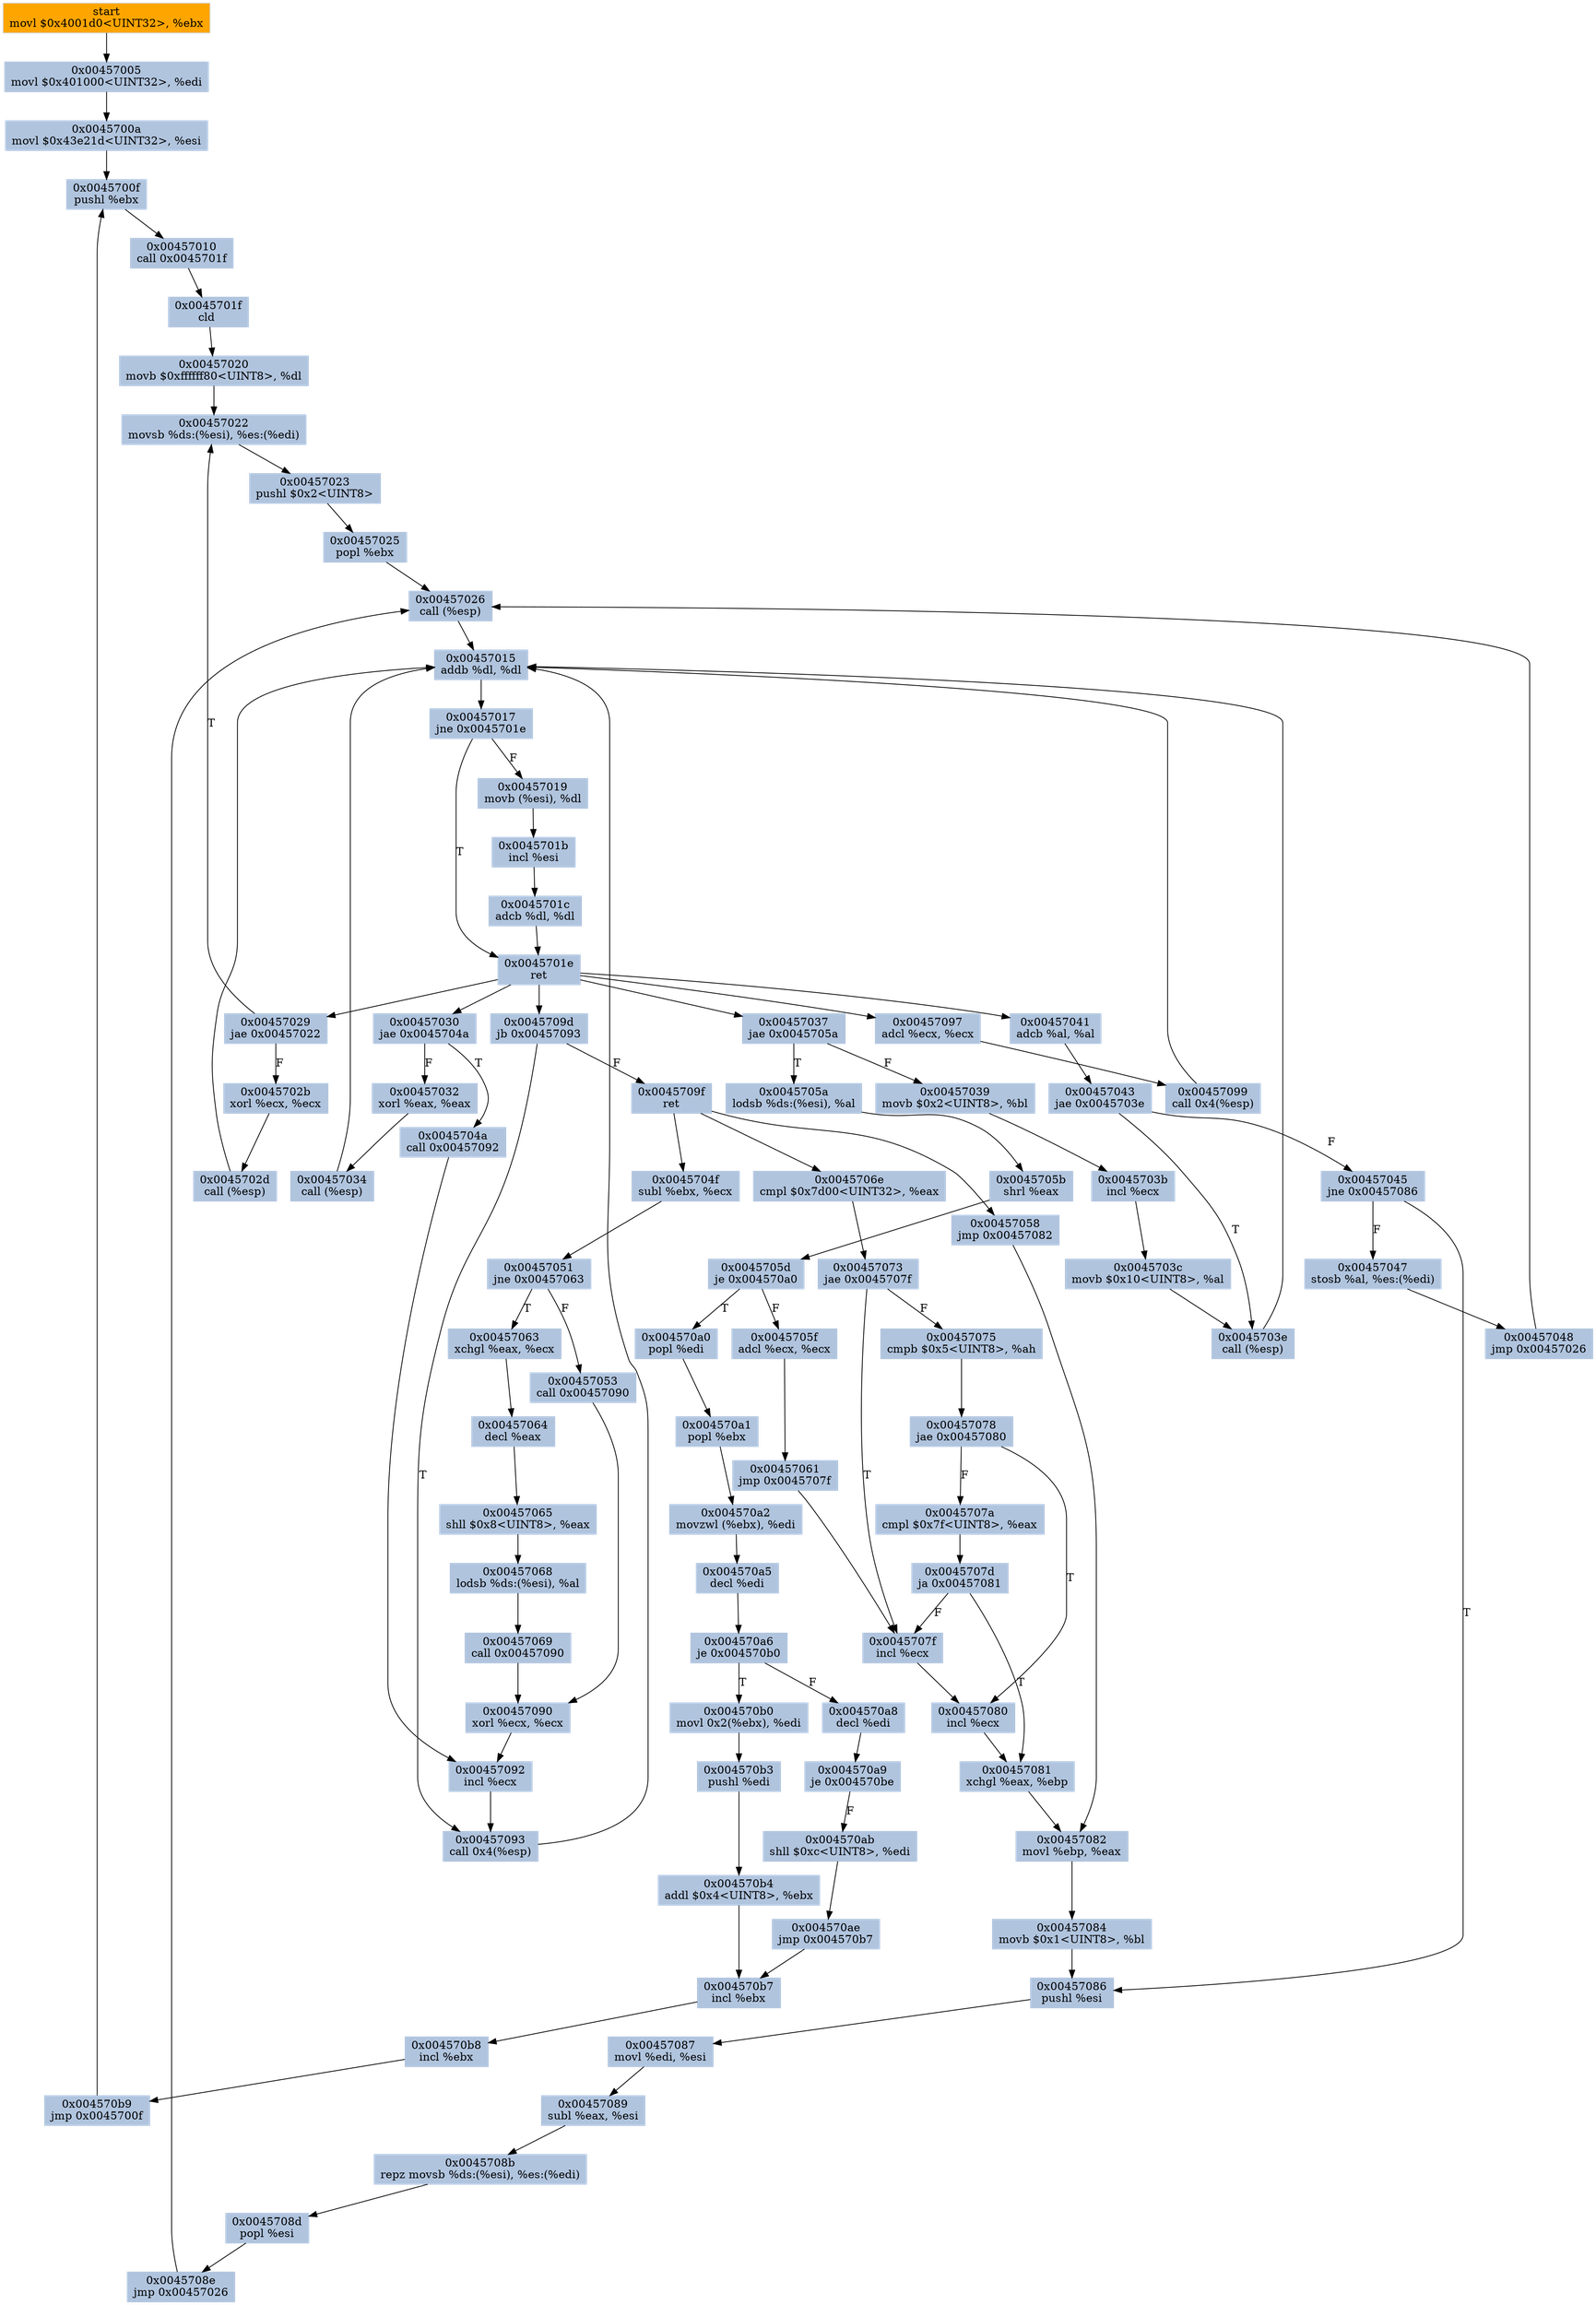 digraph G {
node[shape=rectangle,style=filled,fillcolor=lightsteelblue,color=lightsteelblue]
bgcolor="transparent"
a0x00457000movl_0x4001d0UINT32_ebx[label="start\nmovl $0x4001d0<UINT32>, %ebx",fillcolor="orange",color="lightgrey"];
a0x00457005movl_0x401000UINT32_edi[label="0x00457005\nmovl $0x401000<UINT32>, %edi"];
a0x0045700amovl_0x43e21dUINT32_esi[label="0x0045700a\nmovl $0x43e21d<UINT32>, %esi"];
a0x0045700fpushl_ebx[label="0x0045700f\npushl %ebx"];
a0x00457010call_0x0045701f[label="0x00457010\ncall 0x0045701f"];
a0x0045701fcld_[label="0x0045701f\ncld "];
a0x00457020movb_0xffffff80UINT8_dl[label="0x00457020\nmovb $0xffffff80<UINT8>, %dl"];
a0x00457022movsb_ds_esi__es_edi_[label="0x00457022\nmovsb %ds:(%esi), %es:(%edi)"];
a0x00457023pushl_0x2UINT8[label="0x00457023\npushl $0x2<UINT8>"];
a0x00457025popl_ebx[label="0x00457025\npopl %ebx"];
a0x00457026call_esp_[label="0x00457026\ncall (%esp)"];
a0x00457015addb_dl_dl[label="0x00457015\naddb %dl, %dl"];
a0x00457017jne_0x0045701e[label="0x00457017\njne 0x0045701e"];
a0x00457019movb_esi__dl[label="0x00457019\nmovb (%esi), %dl"];
a0x0045701bincl_esi[label="0x0045701b\nincl %esi"];
a0x0045701cadcb_dl_dl[label="0x0045701c\nadcb %dl, %dl"];
a0x0045701eret[label="0x0045701e\nret"];
a0x00457029jae_0x00457022[label="0x00457029\njae 0x00457022"];
a0x0045702bxorl_ecx_ecx[label="0x0045702b\nxorl %ecx, %ecx"];
a0x0045702dcall_esp_[label="0x0045702d\ncall (%esp)"];
a0x00457030jae_0x0045704a[label="0x00457030\njae 0x0045704a"];
a0x00457032xorl_eax_eax[label="0x00457032\nxorl %eax, %eax"];
a0x00457034call_esp_[label="0x00457034\ncall (%esp)"];
a0x00457037jae_0x0045705a[label="0x00457037\njae 0x0045705a"];
a0x0045705alodsb_ds_esi__al[label="0x0045705a\nlodsb %ds:(%esi), %al"];
a0x0045705bshrl_eax[label="0x0045705b\nshrl %eax"];
a0x0045705dje_0x004570a0[label="0x0045705d\nje 0x004570a0"];
a0x0045705fadcl_ecx_ecx[label="0x0045705f\nadcl %ecx, %ecx"];
a0x00457061jmp_0x0045707f[label="0x00457061\njmp 0x0045707f"];
a0x0045707fincl_ecx[label="0x0045707f\nincl %ecx"];
a0x00457080incl_ecx[label="0x00457080\nincl %ecx"];
a0x00457081xchgl_eax_ebp[label="0x00457081\nxchgl %eax, %ebp"];
a0x00457082movl_ebp_eax[label="0x00457082\nmovl %ebp, %eax"];
a0x00457084movb_0x1UINT8_bl[label="0x00457084\nmovb $0x1<UINT8>, %bl"];
a0x00457086pushl_esi[label="0x00457086\npushl %esi"];
a0x00457087movl_edi_esi[label="0x00457087\nmovl %edi, %esi"];
a0x00457089subl_eax_esi[label="0x00457089\nsubl %eax, %esi"];
a0x0045708brepz_movsb_ds_esi__es_edi_[label="0x0045708b\nrepz movsb %ds:(%esi), %es:(%edi)"];
a0x0045708dpopl_esi[label="0x0045708d\npopl %esi"];
a0x0045708ejmp_0x00457026[label="0x0045708e\njmp 0x00457026"];
a0x00457039movb_0x2UINT8_bl[label="0x00457039\nmovb $0x2<UINT8>, %bl"];
a0x0045703bincl_ecx[label="0x0045703b\nincl %ecx"];
a0x0045703cmovb_0x10UINT8_al[label="0x0045703c\nmovb $0x10<UINT8>, %al"];
a0x0045703ecall_esp_[label="0x0045703e\ncall (%esp)"];
a0x00457041adcb_al_al[label="0x00457041\nadcb %al, %al"];
a0x00457043jae_0x0045703e[label="0x00457043\njae 0x0045703e"];
a0x00457045jne_0x00457086[label="0x00457045\njne 0x00457086"];
a0x0045704acall_0x00457092[label="0x0045704a\ncall 0x00457092"];
a0x00457092incl_ecx[label="0x00457092\nincl %ecx"];
a0x00457093call_0x4esp_[label="0x00457093\ncall 0x4(%esp)"];
a0x00457097adcl_ecx_ecx[label="0x00457097\nadcl %ecx, %ecx"];
a0x00457099call_0x4esp_[label="0x00457099\ncall 0x4(%esp)"];
a0x0045709djb_0x00457093[label="0x0045709d\njb 0x00457093"];
a0x0045709fret[label="0x0045709f\nret"];
a0x0045704fsubl_ebx_ecx[label="0x0045704f\nsubl %ebx, %ecx"];
a0x00457051jne_0x00457063[label="0x00457051\njne 0x00457063"];
a0x00457053call_0x00457090[label="0x00457053\ncall 0x00457090"];
a0x00457090xorl_ecx_ecx[label="0x00457090\nxorl %ecx, %ecx"];
a0x00457058jmp_0x00457082[label="0x00457058\njmp 0x00457082"];
a0x00457063xchgl_eax_ecx[label="0x00457063\nxchgl %eax, %ecx"];
a0x00457064decl_eax[label="0x00457064\ndecl %eax"];
a0x00457065shll_0x8UINT8_eax[label="0x00457065\nshll $0x8<UINT8>, %eax"];
a0x00457068lodsb_ds_esi__al[label="0x00457068\nlodsb %ds:(%esi), %al"];
a0x00457069call_0x00457090[label="0x00457069\ncall 0x00457090"];
a0x0045706ecmpl_0x7d00UINT32_eax[label="0x0045706e\ncmpl $0x7d00<UINT32>, %eax"];
a0x00457073jae_0x0045707f[label="0x00457073\njae 0x0045707f"];
a0x00457075cmpb_0x5UINT8_ah[label="0x00457075\ncmpb $0x5<UINT8>, %ah"];
a0x00457078jae_0x00457080[label="0x00457078\njae 0x00457080"];
a0x0045707acmpl_0x7fUINT8_eax[label="0x0045707a\ncmpl $0x7f<UINT8>, %eax"];
a0x0045707dja_0x00457081[label="0x0045707d\nja 0x00457081"];
a0x00457047stosb_al_es_edi_[label="0x00457047\nstosb %al, %es:(%edi)"];
a0x00457048jmp_0x00457026[label="0x00457048\njmp 0x00457026"];
a0x004570a0popl_edi[label="0x004570a0\npopl %edi"];
a0x004570a1popl_ebx[label="0x004570a1\npopl %ebx"];
a0x004570a2movzwl_ebx__edi[label="0x004570a2\nmovzwl (%ebx), %edi"];
a0x004570a5decl_edi[label="0x004570a5\ndecl %edi"];
a0x004570a6je_0x004570b0[label="0x004570a6\nje 0x004570b0"];
a0x004570a8decl_edi[label="0x004570a8\ndecl %edi"];
a0x004570a9je_0x004570be[label="0x004570a9\nje 0x004570be"];
a0x004570abshll_0xcUINT8_edi[label="0x004570ab\nshll $0xc<UINT8>, %edi"];
a0x004570aejmp_0x004570b7[label="0x004570ae\njmp 0x004570b7"];
a0x004570b7incl_ebx[label="0x004570b7\nincl %ebx"];
a0x004570b8incl_ebx[label="0x004570b8\nincl %ebx"];
a0x004570b9jmp_0x0045700f[label="0x004570b9\njmp 0x0045700f"];
a0x004570b0movl_0x2ebx__edi[label="0x004570b0\nmovl 0x2(%ebx), %edi"];
a0x004570b3pushl_edi[label="0x004570b3\npushl %edi"];
a0x004570b4addl_0x4UINT8_ebx[label="0x004570b4\naddl $0x4<UINT8>, %ebx"];
a0x00457000movl_0x4001d0UINT32_ebx -> a0x00457005movl_0x401000UINT32_edi [color="#000000"];
a0x00457005movl_0x401000UINT32_edi -> a0x0045700amovl_0x43e21dUINT32_esi [color="#000000"];
a0x0045700amovl_0x43e21dUINT32_esi -> a0x0045700fpushl_ebx [color="#000000"];
a0x0045700fpushl_ebx -> a0x00457010call_0x0045701f [color="#000000"];
a0x00457010call_0x0045701f -> a0x0045701fcld_ [color="#000000"];
a0x0045701fcld_ -> a0x00457020movb_0xffffff80UINT8_dl [color="#000000"];
a0x00457020movb_0xffffff80UINT8_dl -> a0x00457022movsb_ds_esi__es_edi_ [color="#000000"];
a0x00457022movsb_ds_esi__es_edi_ -> a0x00457023pushl_0x2UINT8 [color="#000000"];
a0x00457023pushl_0x2UINT8 -> a0x00457025popl_ebx [color="#000000"];
a0x00457025popl_ebx -> a0x00457026call_esp_ [color="#000000"];
a0x00457026call_esp_ -> a0x00457015addb_dl_dl [color="#000000"];
a0x00457015addb_dl_dl -> a0x00457017jne_0x0045701e [color="#000000"];
a0x00457017jne_0x0045701e -> a0x00457019movb_esi__dl [color="#000000",label="F"];
a0x00457019movb_esi__dl -> a0x0045701bincl_esi [color="#000000"];
a0x0045701bincl_esi -> a0x0045701cadcb_dl_dl [color="#000000"];
a0x0045701cadcb_dl_dl -> a0x0045701eret [color="#000000"];
a0x0045701eret -> a0x00457029jae_0x00457022 [color="#000000"];
a0x00457029jae_0x00457022 -> a0x00457022movsb_ds_esi__es_edi_ [color="#000000",label="T"];
a0x00457017jne_0x0045701e -> a0x0045701eret [color="#000000",label="T"];
a0x00457029jae_0x00457022 -> a0x0045702bxorl_ecx_ecx [color="#000000",label="F"];
a0x0045702bxorl_ecx_ecx -> a0x0045702dcall_esp_ [color="#000000"];
a0x0045702dcall_esp_ -> a0x00457015addb_dl_dl [color="#000000"];
a0x0045701eret -> a0x00457030jae_0x0045704a [color="#000000"];
a0x00457030jae_0x0045704a -> a0x00457032xorl_eax_eax [color="#000000",label="F"];
a0x00457032xorl_eax_eax -> a0x00457034call_esp_ [color="#000000"];
a0x00457034call_esp_ -> a0x00457015addb_dl_dl [color="#000000"];
a0x0045701eret -> a0x00457037jae_0x0045705a [color="#000000"];
a0x00457037jae_0x0045705a -> a0x0045705alodsb_ds_esi__al [color="#000000",label="T"];
a0x0045705alodsb_ds_esi__al -> a0x0045705bshrl_eax [color="#000000"];
a0x0045705bshrl_eax -> a0x0045705dje_0x004570a0 [color="#000000"];
a0x0045705dje_0x004570a0 -> a0x0045705fadcl_ecx_ecx [color="#000000",label="F"];
a0x0045705fadcl_ecx_ecx -> a0x00457061jmp_0x0045707f [color="#000000"];
a0x00457061jmp_0x0045707f -> a0x0045707fincl_ecx [color="#000000"];
a0x0045707fincl_ecx -> a0x00457080incl_ecx [color="#000000"];
a0x00457080incl_ecx -> a0x00457081xchgl_eax_ebp [color="#000000"];
a0x00457081xchgl_eax_ebp -> a0x00457082movl_ebp_eax [color="#000000"];
a0x00457082movl_ebp_eax -> a0x00457084movb_0x1UINT8_bl [color="#000000"];
a0x00457084movb_0x1UINT8_bl -> a0x00457086pushl_esi [color="#000000"];
a0x00457086pushl_esi -> a0x00457087movl_edi_esi [color="#000000"];
a0x00457087movl_edi_esi -> a0x00457089subl_eax_esi [color="#000000"];
a0x00457089subl_eax_esi -> a0x0045708brepz_movsb_ds_esi__es_edi_ [color="#000000"];
a0x0045708brepz_movsb_ds_esi__es_edi_ -> a0x0045708dpopl_esi [color="#000000"];
a0x0045708dpopl_esi -> a0x0045708ejmp_0x00457026 [color="#000000"];
a0x0045708ejmp_0x00457026 -> a0x00457026call_esp_ [color="#000000"];
a0x00457037jae_0x0045705a -> a0x00457039movb_0x2UINT8_bl [color="#000000",label="F"];
a0x00457039movb_0x2UINT8_bl -> a0x0045703bincl_ecx [color="#000000"];
a0x0045703bincl_ecx -> a0x0045703cmovb_0x10UINT8_al [color="#000000"];
a0x0045703cmovb_0x10UINT8_al -> a0x0045703ecall_esp_ [color="#000000"];
a0x0045703ecall_esp_ -> a0x00457015addb_dl_dl [color="#000000"];
a0x0045701eret -> a0x00457041adcb_al_al [color="#000000"];
a0x00457041adcb_al_al -> a0x00457043jae_0x0045703e [color="#000000"];
a0x00457043jae_0x0045703e -> a0x0045703ecall_esp_ [color="#000000",label="T"];
a0x00457043jae_0x0045703e -> a0x00457045jne_0x00457086 [color="#000000",label="F"];
a0x00457045jne_0x00457086 -> a0x00457086pushl_esi [color="#000000",label="T"];
a0x00457030jae_0x0045704a -> a0x0045704acall_0x00457092 [color="#000000",label="T"];
a0x0045704acall_0x00457092 -> a0x00457092incl_ecx [color="#000000"];
a0x00457092incl_ecx -> a0x00457093call_0x4esp_ [color="#000000"];
a0x00457093call_0x4esp_ -> a0x00457015addb_dl_dl [color="#000000"];
a0x0045701eret -> a0x00457097adcl_ecx_ecx [color="#000000"];
a0x00457097adcl_ecx_ecx -> a0x00457099call_0x4esp_ [color="#000000"];
a0x00457099call_0x4esp_ -> a0x00457015addb_dl_dl [color="#000000"];
a0x0045701eret -> a0x0045709djb_0x00457093 [color="#000000"];
a0x0045709djb_0x00457093 -> a0x0045709fret [color="#000000",label="F"];
a0x0045709fret -> a0x0045704fsubl_ebx_ecx [color="#000000"];
a0x0045704fsubl_ebx_ecx -> a0x00457051jne_0x00457063 [color="#000000"];
a0x00457051jne_0x00457063 -> a0x00457053call_0x00457090 [color="#000000",label="F"];
a0x00457053call_0x00457090 -> a0x00457090xorl_ecx_ecx [color="#000000"];
a0x00457090xorl_ecx_ecx -> a0x00457092incl_ecx [color="#000000"];
a0x0045709djb_0x00457093 -> a0x00457093call_0x4esp_ [color="#000000",label="T"];
a0x0045709fret -> a0x00457058jmp_0x00457082 [color="#000000"];
a0x00457058jmp_0x00457082 -> a0x00457082movl_ebp_eax [color="#000000"];
a0x00457051jne_0x00457063 -> a0x00457063xchgl_eax_ecx [color="#000000",label="T"];
a0x00457063xchgl_eax_ecx -> a0x00457064decl_eax [color="#000000"];
a0x00457064decl_eax -> a0x00457065shll_0x8UINT8_eax [color="#000000"];
a0x00457065shll_0x8UINT8_eax -> a0x00457068lodsb_ds_esi__al [color="#000000"];
a0x00457068lodsb_ds_esi__al -> a0x00457069call_0x00457090 [color="#000000"];
a0x00457069call_0x00457090 -> a0x00457090xorl_ecx_ecx [color="#000000"];
a0x0045709fret -> a0x0045706ecmpl_0x7d00UINT32_eax [color="#000000"];
a0x0045706ecmpl_0x7d00UINT32_eax -> a0x00457073jae_0x0045707f [color="#000000"];
a0x00457073jae_0x0045707f -> a0x00457075cmpb_0x5UINT8_ah [color="#000000",label="F"];
a0x00457075cmpb_0x5UINT8_ah -> a0x00457078jae_0x00457080 [color="#000000"];
a0x00457078jae_0x00457080 -> a0x0045707acmpl_0x7fUINT8_eax [color="#000000",label="F"];
a0x0045707acmpl_0x7fUINT8_eax -> a0x0045707dja_0x00457081 [color="#000000"];
a0x0045707dja_0x00457081 -> a0x0045707fincl_ecx [color="#000000",label="F"];
a0x00457045jne_0x00457086 -> a0x00457047stosb_al_es_edi_ [color="#000000",label="F"];
a0x00457047stosb_al_es_edi_ -> a0x00457048jmp_0x00457026 [color="#000000"];
a0x00457048jmp_0x00457026 -> a0x00457026call_esp_ [color="#000000"];
a0x0045707dja_0x00457081 -> a0x00457081xchgl_eax_ebp [color="#000000",label="T"];
a0x00457078jae_0x00457080 -> a0x00457080incl_ecx [color="#000000",label="T"];
a0x00457073jae_0x0045707f -> a0x0045707fincl_ecx [color="#000000",label="T"];
a0x0045705dje_0x004570a0 -> a0x004570a0popl_edi [color="#000000",label="T"];
a0x004570a0popl_edi -> a0x004570a1popl_ebx [color="#000000"];
a0x004570a1popl_ebx -> a0x004570a2movzwl_ebx__edi [color="#000000"];
a0x004570a2movzwl_ebx__edi -> a0x004570a5decl_edi [color="#000000"];
a0x004570a5decl_edi -> a0x004570a6je_0x004570b0 [color="#000000"];
a0x004570a6je_0x004570b0 -> a0x004570a8decl_edi [color="#000000",label="F"];
a0x004570a8decl_edi -> a0x004570a9je_0x004570be [color="#000000"];
a0x004570a9je_0x004570be -> a0x004570abshll_0xcUINT8_edi [color="#000000",label="F"];
a0x004570abshll_0xcUINT8_edi -> a0x004570aejmp_0x004570b7 [color="#000000"];
a0x004570aejmp_0x004570b7 -> a0x004570b7incl_ebx [color="#000000"];
a0x004570b7incl_ebx -> a0x004570b8incl_ebx [color="#000000"];
a0x004570b8incl_ebx -> a0x004570b9jmp_0x0045700f [color="#000000"];
a0x004570b9jmp_0x0045700f -> a0x0045700fpushl_ebx [color="#000000"];
a0x004570a6je_0x004570b0 -> a0x004570b0movl_0x2ebx__edi [color="#000000",label="T"];
a0x004570b0movl_0x2ebx__edi -> a0x004570b3pushl_edi [color="#000000"];
a0x004570b3pushl_edi -> a0x004570b4addl_0x4UINT8_ebx [color="#000000"];
a0x004570b4addl_0x4UINT8_ebx -> a0x004570b7incl_ebx [color="#000000"];
}
